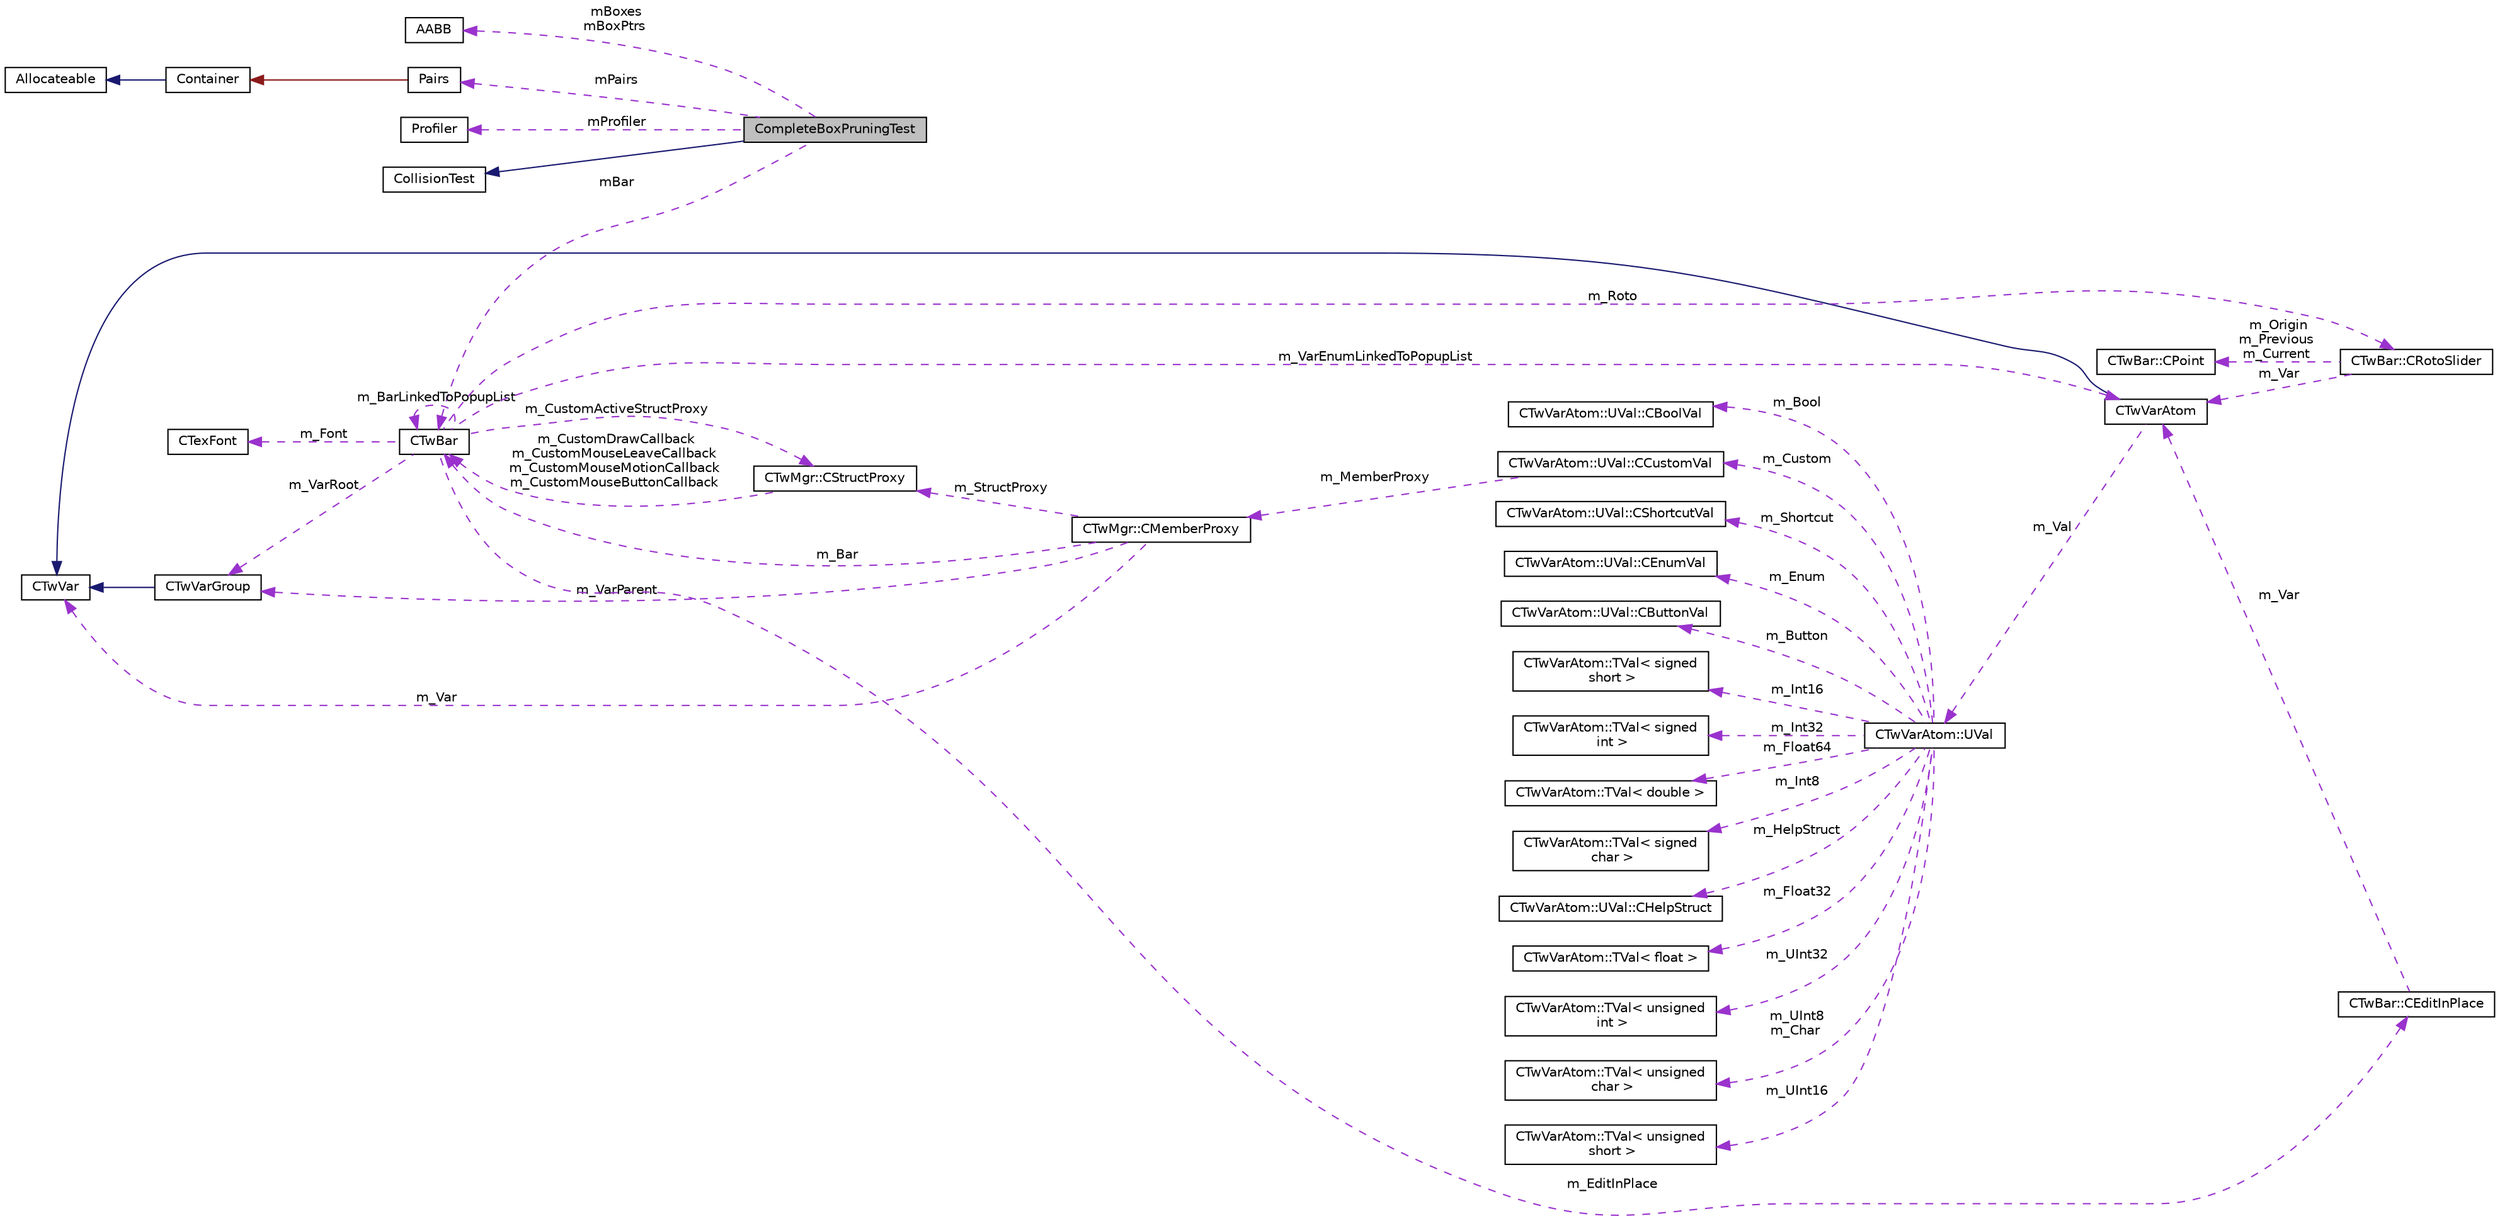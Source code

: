digraph "CompleteBoxPruningTest"
{
  edge [fontname="Helvetica",fontsize="10",labelfontname="Helvetica",labelfontsize="10"];
  node [fontname="Helvetica",fontsize="10",shape=record];
  rankdir="LR";
  Node1 [label="CompleteBoxPruningTest",height=0.2,width=0.4,color="black", fillcolor="grey75", style="filled", fontcolor="black"];
  Node2 -> Node1 [dir="back",color="midnightblue",fontsize="10",style="solid",fontname="Helvetica"];
  Node2 [label="CollisionTest",height=0.2,width=0.4,color="black", fillcolor="white", style="filled",URL="$class_collision_test.html"];
  Node3 -> Node1 [dir="back",color="darkorchid3",fontsize="10",style="dashed",label=" mBoxes\nmBoxPtrs" ,fontname="Helvetica"];
  Node3 [label="AABB",height=0.2,width=0.4,color="black", fillcolor="white", style="filled",URL="$class_a_a_b_b.html"];
  Node4 -> Node1 [dir="back",color="darkorchid3",fontsize="10",style="dashed",label=" mPairs" ,fontname="Helvetica"];
  Node4 [label="Pairs",height=0.2,width=0.4,color="black", fillcolor="white", style="filled",URL="$class_pairs.html"];
  Node5 -> Node4 [dir="back",color="firebrick4",fontsize="10",style="solid",fontname="Helvetica"];
  Node5 [label="Container",height=0.2,width=0.4,color="black", fillcolor="white", style="filled",URL="$class_container.html"];
  Node6 -> Node5 [dir="back",color="midnightblue",fontsize="10",style="solid",fontname="Helvetica"];
  Node6 [label="Allocateable",height=0.2,width=0.4,color="black", fillcolor="white", style="filled",URL="$class_allocateable.html"];
  Node7 -> Node1 [dir="back",color="darkorchid3",fontsize="10",style="dashed",label=" mProfiler" ,fontname="Helvetica"];
  Node7 [label="Profiler",height=0.2,width=0.4,color="black", fillcolor="white", style="filled",URL="$class_profiler.html"];
  Node8 -> Node1 [dir="back",color="darkorchid3",fontsize="10",style="dashed",label=" mBar" ,fontname="Helvetica"];
  Node8 [label="CTwBar",height=0.2,width=0.4,color="black", fillcolor="white", style="filled",URL="$struct_c_tw_bar.html"];
  Node9 -> Node8 [dir="back",color="darkorchid3",fontsize="10",style="dashed",label=" m_VarRoot" ,fontname="Helvetica"];
  Node9 [label="CTwVarGroup",height=0.2,width=0.4,color="black", fillcolor="white", style="filled",URL="$struct_c_tw_var_group.html"];
  Node10 -> Node9 [dir="back",color="midnightblue",fontsize="10",style="solid",fontname="Helvetica"];
  Node10 [label="CTwVar",height=0.2,width=0.4,color="black", fillcolor="white", style="filled",URL="$struct_c_tw_var.html"];
  Node11 -> Node8 [dir="back",color="darkorchid3",fontsize="10",style="dashed",label=" m_CustomActiveStructProxy" ,fontname="Helvetica"];
  Node11 [label="CTwMgr::CStructProxy",height=0.2,width=0.4,color="black", fillcolor="white", style="filled",URL="$struct_c_tw_mgr_1_1_c_struct_proxy.html"];
  Node8 -> Node11 [dir="back",color="darkorchid3",fontsize="10",style="dashed",label=" m_CustomDrawCallback\nm_CustomMouseLeaveCallback\nm_CustomMouseMotionCallback\nm_CustomMouseButtonCallback" ,fontname="Helvetica"];
  Node12 -> Node8 [dir="back",color="darkorchid3",fontsize="10",style="dashed",label=" m_Font" ,fontname="Helvetica"];
  Node12 [label="CTexFont",height=0.2,width=0.4,color="black", fillcolor="white", style="filled",URL="$struct_c_tex_font.html"];
  Node13 -> Node8 [dir="back",color="darkorchid3",fontsize="10",style="dashed",label=" m_EditInPlace" ,fontname="Helvetica"];
  Node13 [label="CTwBar::CEditInPlace",height=0.2,width=0.4,color="black", fillcolor="white", style="filled",URL="$struct_c_tw_bar_1_1_c_edit_in_place.html"];
  Node14 -> Node13 [dir="back",color="darkorchid3",fontsize="10",style="dashed",label=" m_Var" ,fontname="Helvetica"];
  Node14 [label="CTwVarAtom",height=0.2,width=0.4,color="black", fillcolor="white", style="filled",URL="$struct_c_tw_var_atom.html"];
  Node10 -> Node14 [dir="back",color="midnightblue",fontsize="10",style="solid",fontname="Helvetica"];
  Node15 -> Node14 [dir="back",color="darkorchid3",fontsize="10",style="dashed",label=" m_Val" ,fontname="Helvetica"];
  Node15 [label="CTwVarAtom::UVal",height=0.2,width=0.4,color="black", fillcolor="white", style="filled",URL="$union_c_tw_var_atom_1_1_u_val.html"];
  Node16 -> Node15 [dir="back",color="darkorchid3",fontsize="10",style="dashed",label=" m_Int16" ,fontname="Helvetica"];
  Node16 [label="CTwVarAtom::TVal\< signed\l short \>",height=0.2,width=0.4,color="black", fillcolor="white", style="filled",URL="$struct_c_tw_var_atom_1_1_t_val.html"];
  Node17 -> Node15 [dir="back",color="darkorchid3",fontsize="10",style="dashed",label=" m_Int32" ,fontname="Helvetica"];
  Node17 [label="CTwVarAtom::TVal\< signed\l int \>",height=0.2,width=0.4,color="black", fillcolor="white", style="filled",URL="$struct_c_tw_var_atom_1_1_t_val.html"];
  Node18 -> Node15 [dir="back",color="darkorchid3",fontsize="10",style="dashed",label=" m_Float64" ,fontname="Helvetica"];
  Node18 [label="CTwVarAtom::TVal\< double \>",height=0.2,width=0.4,color="black", fillcolor="white", style="filled",URL="$struct_c_tw_var_atom_1_1_t_val.html"];
  Node19 -> Node15 [dir="back",color="darkorchid3",fontsize="10",style="dashed",label=" m_Int8" ,fontname="Helvetica"];
  Node19 [label="CTwVarAtom::TVal\< signed\l char \>",height=0.2,width=0.4,color="black", fillcolor="white", style="filled",URL="$struct_c_tw_var_atom_1_1_t_val.html"];
  Node20 -> Node15 [dir="back",color="darkorchid3",fontsize="10",style="dashed",label=" m_HelpStruct" ,fontname="Helvetica"];
  Node20 [label="CTwVarAtom::UVal::CHelpStruct",height=0.2,width=0.4,color="black", fillcolor="white", style="filled",URL="$struct_c_tw_var_atom_1_1_u_val_1_1_c_help_struct.html"];
  Node21 -> Node15 [dir="back",color="darkorchid3",fontsize="10",style="dashed",label=" m_Float32" ,fontname="Helvetica"];
  Node21 [label="CTwVarAtom::TVal\< float \>",height=0.2,width=0.4,color="black", fillcolor="white", style="filled",URL="$struct_c_tw_var_atom_1_1_t_val.html"];
  Node22 -> Node15 [dir="back",color="darkorchid3",fontsize="10",style="dashed",label=" m_UInt32" ,fontname="Helvetica"];
  Node22 [label="CTwVarAtom::TVal\< unsigned\l int \>",height=0.2,width=0.4,color="black", fillcolor="white", style="filled",URL="$struct_c_tw_var_atom_1_1_t_val.html"];
  Node23 -> Node15 [dir="back",color="darkorchid3",fontsize="10",style="dashed",label=" m_UInt8\nm_Char" ,fontname="Helvetica"];
  Node23 [label="CTwVarAtom::TVal\< unsigned\l char \>",height=0.2,width=0.4,color="black", fillcolor="white", style="filled",URL="$struct_c_tw_var_atom_1_1_t_val.html"];
  Node24 -> Node15 [dir="back",color="darkorchid3",fontsize="10",style="dashed",label=" m_UInt16" ,fontname="Helvetica"];
  Node24 [label="CTwVarAtom::TVal\< unsigned\l short \>",height=0.2,width=0.4,color="black", fillcolor="white", style="filled",URL="$struct_c_tw_var_atom_1_1_t_val.html"];
  Node25 -> Node15 [dir="back",color="darkorchid3",fontsize="10",style="dashed",label=" m_Custom" ,fontname="Helvetica"];
  Node25 [label="CTwVarAtom::UVal::CCustomVal",height=0.2,width=0.4,color="black", fillcolor="white", style="filled",URL="$struct_c_tw_var_atom_1_1_u_val_1_1_c_custom_val.html"];
  Node26 -> Node25 [dir="back",color="darkorchid3",fontsize="10",style="dashed",label=" m_MemberProxy" ,fontname="Helvetica"];
  Node26 [label="CTwMgr::CMemberProxy",height=0.2,width=0.4,color="black", fillcolor="white", style="filled",URL="$struct_c_tw_mgr_1_1_c_member_proxy.html"];
  Node9 -> Node26 [dir="back",color="darkorchid3",fontsize="10",style="dashed",label=" m_VarParent" ,fontname="Helvetica"];
  Node10 -> Node26 [dir="back",color="darkorchid3",fontsize="10",style="dashed",label=" m_Var" ,fontname="Helvetica"];
  Node11 -> Node26 [dir="back",color="darkorchid3",fontsize="10",style="dashed",label=" m_StructProxy" ,fontname="Helvetica"];
  Node8 -> Node26 [dir="back",color="darkorchid3",fontsize="10",style="dashed",label=" m_Bar" ,fontname="Helvetica"];
  Node27 -> Node15 [dir="back",color="darkorchid3",fontsize="10",style="dashed",label=" m_Bool" ,fontname="Helvetica"];
  Node27 [label="CTwVarAtom::UVal::CBoolVal",height=0.2,width=0.4,color="black", fillcolor="white", style="filled",URL="$struct_c_tw_var_atom_1_1_u_val_1_1_c_bool_val.html"];
  Node28 -> Node15 [dir="back",color="darkorchid3",fontsize="10",style="dashed",label=" m_Shortcut" ,fontname="Helvetica"];
  Node28 [label="CTwVarAtom::UVal::CShortcutVal",height=0.2,width=0.4,color="black", fillcolor="white", style="filled",URL="$struct_c_tw_var_atom_1_1_u_val_1_1_c_shortcut_val.html"];
  Node29 -> Node15 [dir="back",color="darkorchid3",fontsize="10",style="dashed",label=" m_Enum" ,fontname="Helvetica"];
  Node29 [label="CTwVarAtom::UVal::CEnumVal",height=0.2,width=0.4,color="black", fillcolor="white", style="filled",URL="$struct_c_tw_var_atom_1_1_u_val_1_1_c_enum_val.html"];
  Node30 -> Node15 [dir="back",color="darkorchid3",fontsize="10",style="dashed",label=" m_Button" ,fontname="Helvetica"];
  Node30 [label="CTwVarAtom::UVal::CButtonVal",height=0.2,width=0.4,color="black", fillcolor="white", style="filled",URL="$struct_c_tw_var_atom_1_1_u_val_1_1_c_button_val.html"];
  Node14 -> Node8 [dir="back",color="darkorchid3",fontsize="10",style="dashed",label=" m_VarEnumLinkedToPopupList" ,fontname="Helvetica"];
  Node31 -> Node8 [dir="back",color="darkorchid3",fontsize="10",style="dashed",label=" m_Roto" ,fontname="Helvetica"];
  Node31 [label="CTwBar::CRotoSlider",height=0.2,width=0.4,color="black", fillcolor="white", style="filled",URL="$struct_c_tw_bar_1_1_c_roto_slider.html"];
  Node32 -> Node31 [dir="back",color="darkorchid3",fontsize="10",style="dashed",label=" m_Origin\nm_Previous\nm_Current" ,fontname="Helvetica"];
  Node32 [label="CTwBar::CPoint",height=0.2,width=0.4,color="black", fillcolor="white", style="filled",URL="$struct_c_tw_bar_1_1_c_point.html"];
  Node14 -> Node31 [dir="back",color="darkorchid3",fontsize="10",style="dashed",label=" m_Var" ,fontname="Helvetica"];
  Node8 -> Node8 [dir="back",color="darkorchid3",fontsize="10",style="dashed",label=" m_BarLinkedToPopupList" ,fontname="Helvetica"];
}
